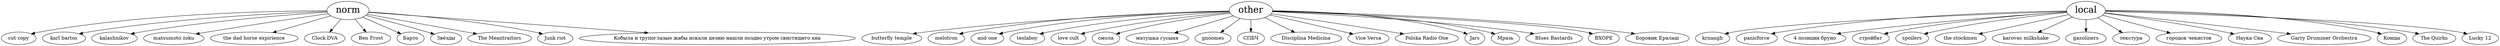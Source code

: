 digraph G {

norm [fontsize=26];
norm -> "cut copy"
norm -> "karl bartos"
norm -> kalashnikov
norm ->  "matsumoto zoku"
norm ->  "the dad horse expirience"
norm ->  "Clock DVA"
norm ->  "Ben Frost"
norm ->  Барто
norm ->  Звёзды
norm ->  "The Meantraitors"
norm ->  "Junk riot"
norm ->  "Кобыла и трупоглазые жабы искали цезию нашли поздно утром свистящего хна"

other [fontsize=26];
other ->  "butterfly temple"
other ->  melotron
other ->  "and one"
other ->  teslaboy
other ->  "love cult"
other ->  смола
other ->  "матушка гусыня"
other ->  gnoomes
other ->  СПБЧ
other ->  "Disciplina Medicina"
other ->  "Vice Versa"
other ->  "Polska Radio One"
other ->  Jars
other ->  Мразь
other ->  "Blues Bastards"
other ->  ВХОРЕ
other ->  "Боровик Ералаш"

local [fontsize=26];
local ->  krnangh
local ->  panicforce
local ->  "4 позиции бруно"
local ->  стройбат
local ->  spoilers
local ->  "the stockmen"
local ->  "karovas milkshake"
local ->  gazoliners
local ->  текстура
local ->  "городок чекистов"
local ->  "Наука Сна"
local ->  "Garry Drummer Orchestra"
local ->  Концы
local ->  "The Quirks"
local -> "Lucky 12"

}
